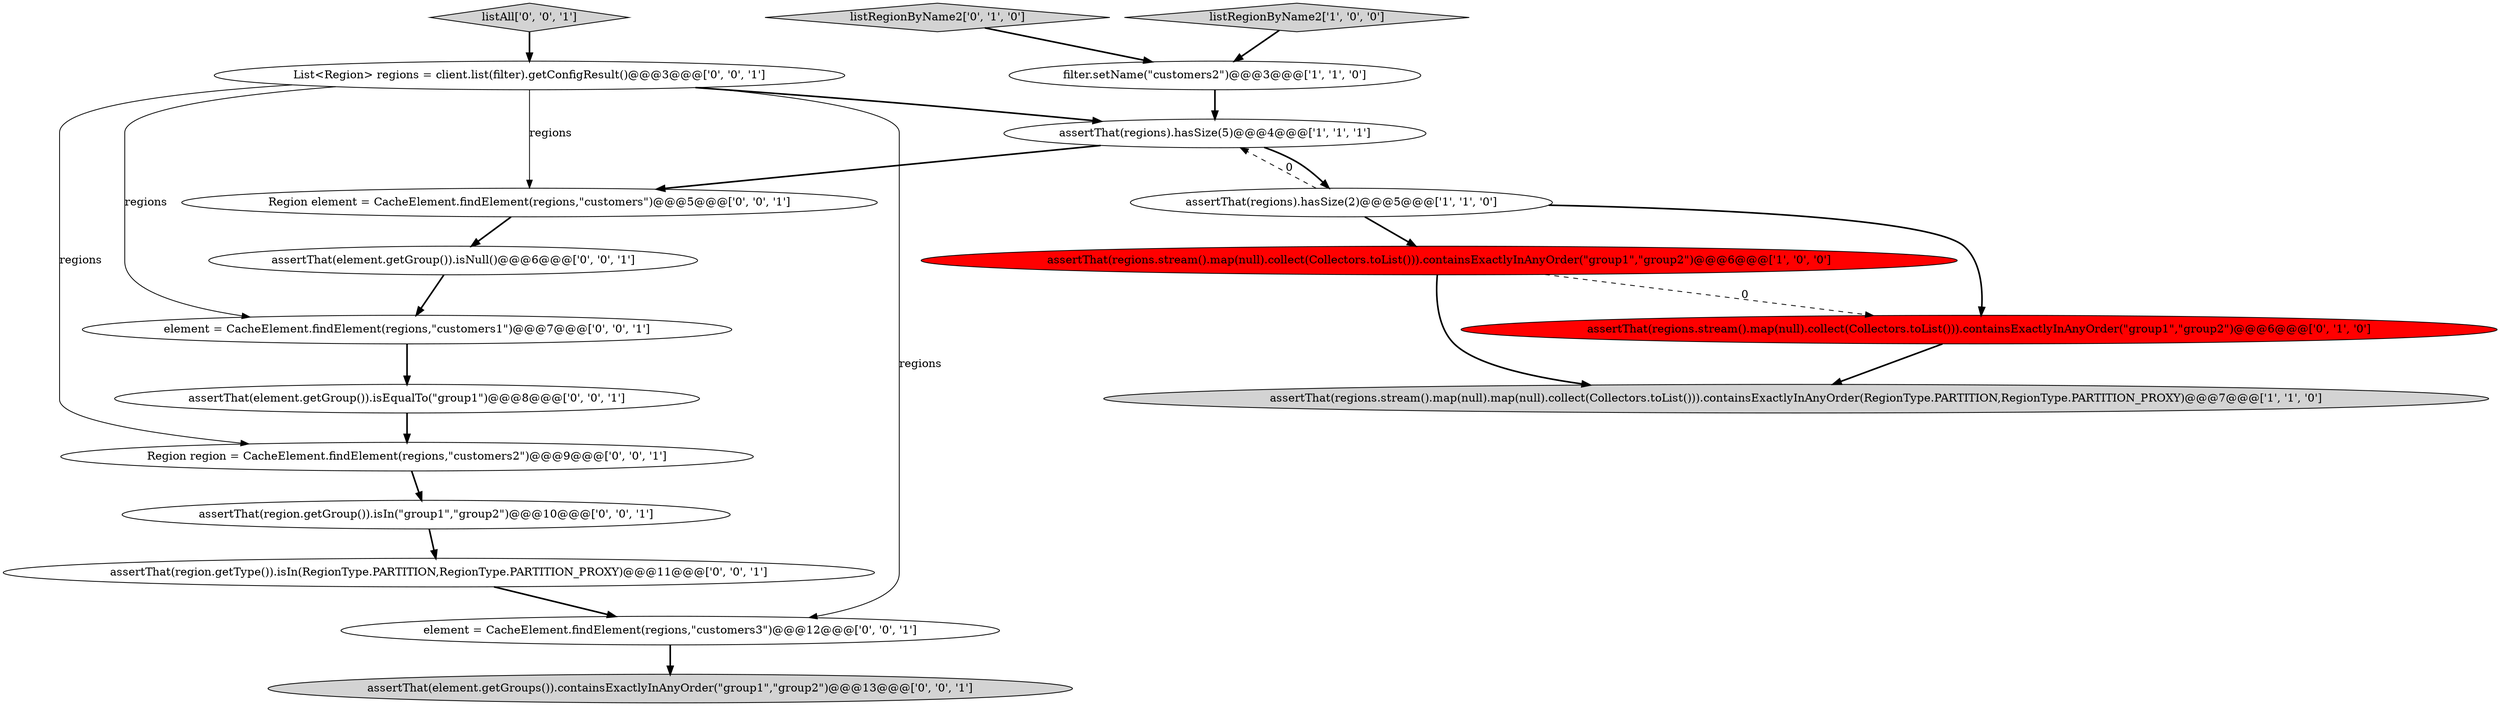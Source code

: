 digraph {
0 [style = filled, label = "filter.setName(\"customers2\")@@@3@@@['1', '1', '0']", fillcolor = white, shape = ellipse image = "AAA0AAABBB1BBB"];
2 [style = filled, label = "assertThat(regions).hasSize(5)@@@4@@@['1', '1', '1']", fillcolor = white, shape = ellipse image = "AAA0AAABBB1BBB"];
13 [style = filled, label = "assertThat(region.getType()).isIn(RegionType.PARTITION,RegionType.PARTITION_PROXY)@@@11@@@['0', '0', '1']", fillcolor = white, shape = ellipse image = "AAA0AAABBB3BBB"];
15 [style = filled, label = "List<Region> regions = client.list(filter).getConfigResult()@@@3@@@['0', '0', '1']", fillcolor = white, shape = ellipse image = "AAA0AAABBB3BBB"];
8 [style = filled, label = "assertThat(element.getGroup()).isNull()@@@6@@@['0', '0', '1']", fillcolor = white, shape = ellipse image = "AAA0AAABBB3BBB"];
12 [style = filled, label = "Region region = CacheElement.findElement(regions,\"customers2\")@@@9@@@['0', '0', '1']", fillcolor = white, shape = ellipse image = "AAA0AAABBB3BBB"];
4 [style = filled, label = "assertThat(regions.stream().map(null).map(null).collect(Collectors.toList())).containsExactlyInAnyOrder(RegionType.PARTITION,RegionType.PARTITION_PROXY)@@@7@@@['1', '1', '0']", fillcolor = lightgray, shape = ellipse image = "AAA0AAABBB1BBB"];
5 [style = filled, label = "assertThat(regions).hasSize(2)@@@5@@@['1', '1', '0']", fillcolor = white, shape = ellipse image = "AAA0AAABBB1BBB"];
9 [style = filled, label = "assertThat(region.getGroup()).isIn(\"group1\",\"group2\")@@@10@@@['0', '0', '1']", fillcolor = white, shape = ellipse image = "AAA0AAABBB3BBB"];
18 [style = filled, label = "element = CacheElement.findElement(regions,\"customers1\")@@@7@@@['0', '0', '1']", fillcolor = white, shape = ellipse image = "AAA0AAABBB3BBB"];
17 [style = filled, label = "Region element = CacheElement.findElement(regions,\"customers\")@@@5@@@['0', '0', '1']", fillcolor = white, shape = ellipse image = "AAA0AAABBB3BBB"];
16 [style = filled, label = "assertThat(element.getGroups()).containsExactlyInAnyOrder(\"group1\",\"group2\")@@@13@@@['0', '0', '1']", fillcolor = lightgray, shape = ellipse image = "AAA0AAABBB3BBB"];
10 [style = filled, label = "listAll['0', '0', '1']", fillcolor = lightgray, shape = diamond image = "AAA0AAABBB3BBB"];
11 [style = filled, label = "assertThat(element.getGroup()).isEqualTo(\"group1\")@@@8@@@['0', '0', '1']", fillcolor = white, shape = ellipse image = "AAA0AAABBB3BBB"];
3 [style = filled, label = "listRegionByName2['1', '0', '0']", fillcolor = lightgray, shape = diamond image = "AAA0AAABBB1BBB"];
14 [style = filled, label = "element = CacheElement.findElement(regions,\"customers3\")@@@12@@@['0', '0', '1']", fillcolor = white, shape = ellipse image = "AAA0AAABBB3BBB"];
1 [style = filled, label = "assertThat(regions.stream().map(null).collect(Collectors.toList())).containsExactlyInAnyOrder(\"group1\",\"group2\")@@@6@@@['1', '0', '0']", fillcolor = red, shape = ellipse image = "AAA1AAABBB1BBB"];
7 [style = filled, label = "listRegionByName2['0', '1', '0']", fillcolor = lightgray, shape = diamond image = "AAA0AAABBB2BBB"];
6 [style = filled, label = "assertThat(regions.stream().map(null).collect(Collectors.toList())).containsExactlyInAnyOrder(\"group1\",\"group2\")@@@6@@@['0', '1', '0']", fillcolor = red, shape = ellipse image = "AAA1AAABBB2BBB"];
2->17 [style = bold, label=""];
14->16 [style = bold, label=""];
17->8 [style = bold, label=""];
1->4 [style = bold, label=""];
15->2 [style = bold, label=""];
10->15 [style = bold, label=""];
8->18 [style = bold, label=""];
0->2 [style = bold, label=""];
18->11 [style = bold, label=""];
15->17 [style = solid, label="regions"];
7->0 [style = bold, label=""];
11->12 [style = bold, label=""];
15->18 [style = solid, label="regions"];
5->2 [style = dashed, label="0"];
12->9 [style = bold, label=""];
3->0 [style = bold, label=""];
5->1 [style = bold, label=""];
6->4 [style = bold, label=""];
15->12 [style = solid, label="regions"];
5->6 [style = bold, label=""];
15->14 [style = solid, label="regions"];
1->6 [style = dashed, label="0"];
13->14 [style = bold, label=""];
2->5 [style = bold, label=""];
9->13 [style = bold, label=""];
}
